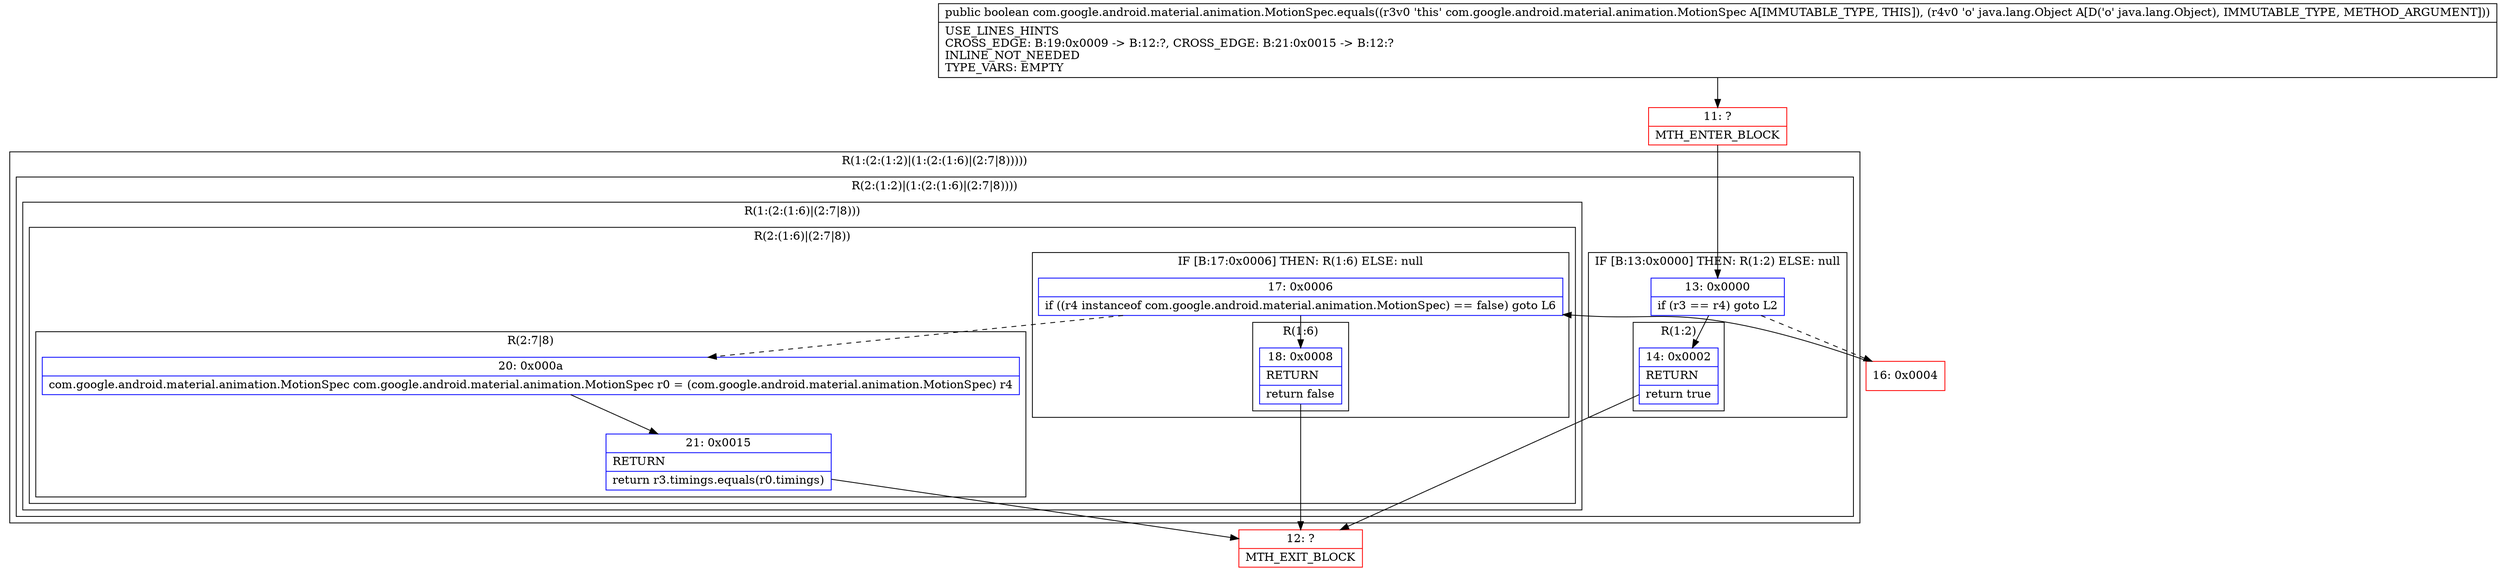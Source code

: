 digraph "CFG forcom.google.android.material.animation.MotionSpec.equals(Ljava\/lang\/Object;)Z" {
subgraph cluster_Region_1437769820 {
label = "R(1:(2:(1:2)|(1:(2:(1:6)|(2:7|8)))))";
node [shape=record,color=blue];
subgraph cluster_Region_2053302704 {
label = "R(2:(1:2)|(1:(2:(1:6)|(2:7|8))))";
node [shape=record,color=blue];
subgraph cluster_IfRegion_1877593753 {
label = "IF [B:13:0x0000] THEN: R(1:2) ELSE: null";
node [shape=record,color=blue];
Node_13 [shape=record,label="{13\:\ 0x0000|if (r3 == r4) goto L2\l}"];
subgraph cluster_Region_1094814425 {
label = "R(1:2)";
node [shape=record,color=blue];
Node_14 [shape=record,label="{14\:\ 0x0002|RETURN\l|return true\l}"];
}
}
subgraph cluster_Region_20017901 {
label = "R(1:(2:(1:6)|(2:7|8)))";
node [shape=record,color=blue];
subgraph cluster_Region_1819485202 {
label = "R(2:(1:6)|(2:7|8))";
node [shape=record,color=blue];
subgraph cluster_IfRegion_1305453059 {
label = "IF [B:17:0x0006] THEN: R(1:6) ELSE: null";
node [shape=record,color=blue];
Node_17 [shape=record,label="{17\:\ 0x0006|if ((r4 instanceof com.google.android.material.animation.MotionSpec) == false) goto L6\l}"];
subgraph cluster_Region_9825825 {
label = "R(1:6)";
node [shape=record,color=blue];
Node_18 [shape=record,label="{18\:\ 0x0008|RETURN\l|return false\l}"];
}
}
subgraph cluster_Region_171521977 {
label = "R(2:7|8)";
node [shape=record,color=blue];
Node_20 [shape=record,label="{20\:\ 0x000a|com.google.android.material.animation.MotionSpec com.google.android.material.animation.MotionSpec r0 = (com.google.android.material.animation.MotionSpec) r4\l}"];
Node_21 [shape=record,label="{21\:\ 0x0015|RETURN\l|return r3.timings.equals(r0.timings)\l}"];
}
}
}
}
}
Node_11 [shape=record,color=red,label="{11\:\ ?|MTH_ENTER_BLOCK\l}"];
Node_12 [shape=record,color=red,label="{12\:\ ?|MTH_EXIT_BLOCK\l}"];
Node_16 [shape=record,color=red,label="{16\:\ 0x0004}"];
MethodNode[shape=record,label="{public boolean com.google.android.material.animation.MotionSpec.equals((r3v0 'this' com.google.android.material.animation.MotionSpec A[IMMUTABLE_TYPE, THIS]), (r4v0 'o' java.lang.Object A[D('o' java.lang.Object), IMMUTABLE_TYPE, METHOD_ARGUMENT]))  | USE_LINES_HINTS\lCROSS_EDGE: B:19:0x0009 \-\> B:12:?, CROSS_EDGE: B:21:0x0015 \-\> B:12:?\lINLINE_NOT_NEEDED\lTYPE_VARS: EMPTY\l}"];
MethodNode -> Node_11;Node_13 -> Node_14;
Node_13 -> Node_16[style=dashed];
Node_14 -> Node_12;
Node_17 -> Node_18;
Node_17 -> Node_20[style=dashed];
Node_18 -> Node_12;
Node_20 -> Node_21;
Node_21 -> Node_12;
Node_11 -> Node_13;
Node_16 -> Node_17;
}

